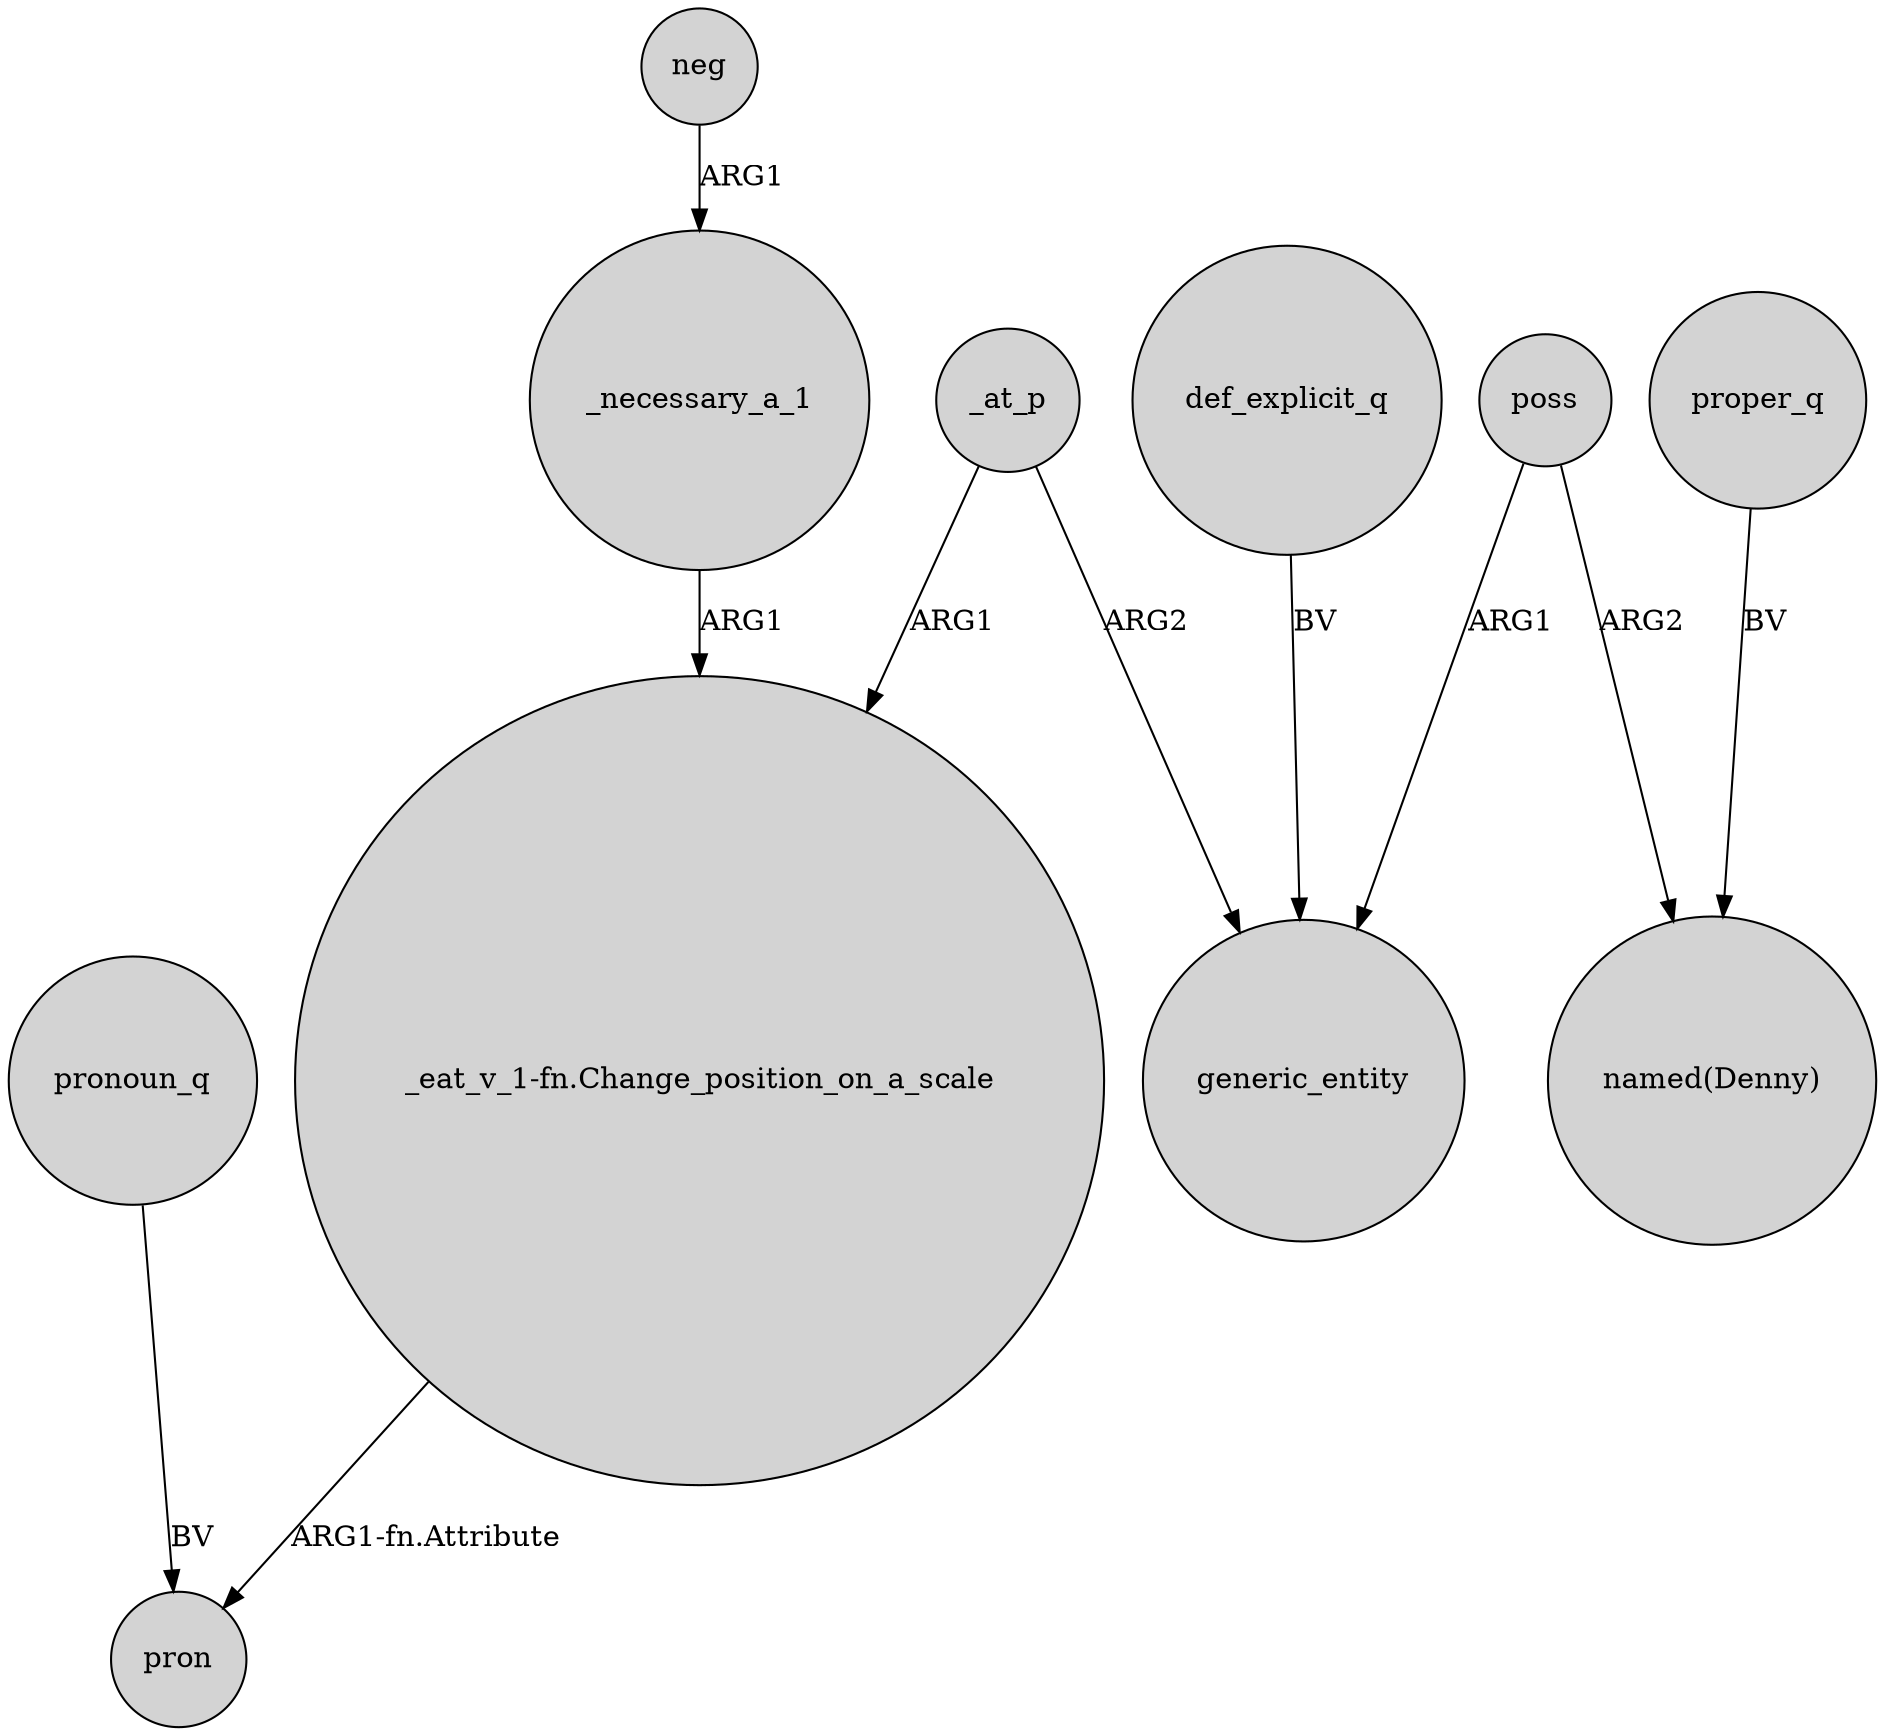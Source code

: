 digraph {
	node [shape=circle style=filled]
	"_eat_v_1-fn.Change_position_on_a_scale" -> pron [label="ARG1-fn.Attribute"]
	_necessary_a_1 -> "_eat_v_1-fn.Change_position_on_a_scale" [label=ARG1]
	def_explicit_q -> generic_entity [label=BV]
	proper_q -> "named(Denny)" [label=BV]
	poss -> generic_entity [label=ARG1]
	pronoun_q -> pron [label=BV]
	neg -> _necessary_a_1 [label=ARG1]
	_at_p -> generic_entity [label=ARG2]
	poss -> "named(Denny)" [label=ARG2]
	_at_p -> "_eat_v_1-fn.Change_position_on_a_scale" [label=ARG1]
}
